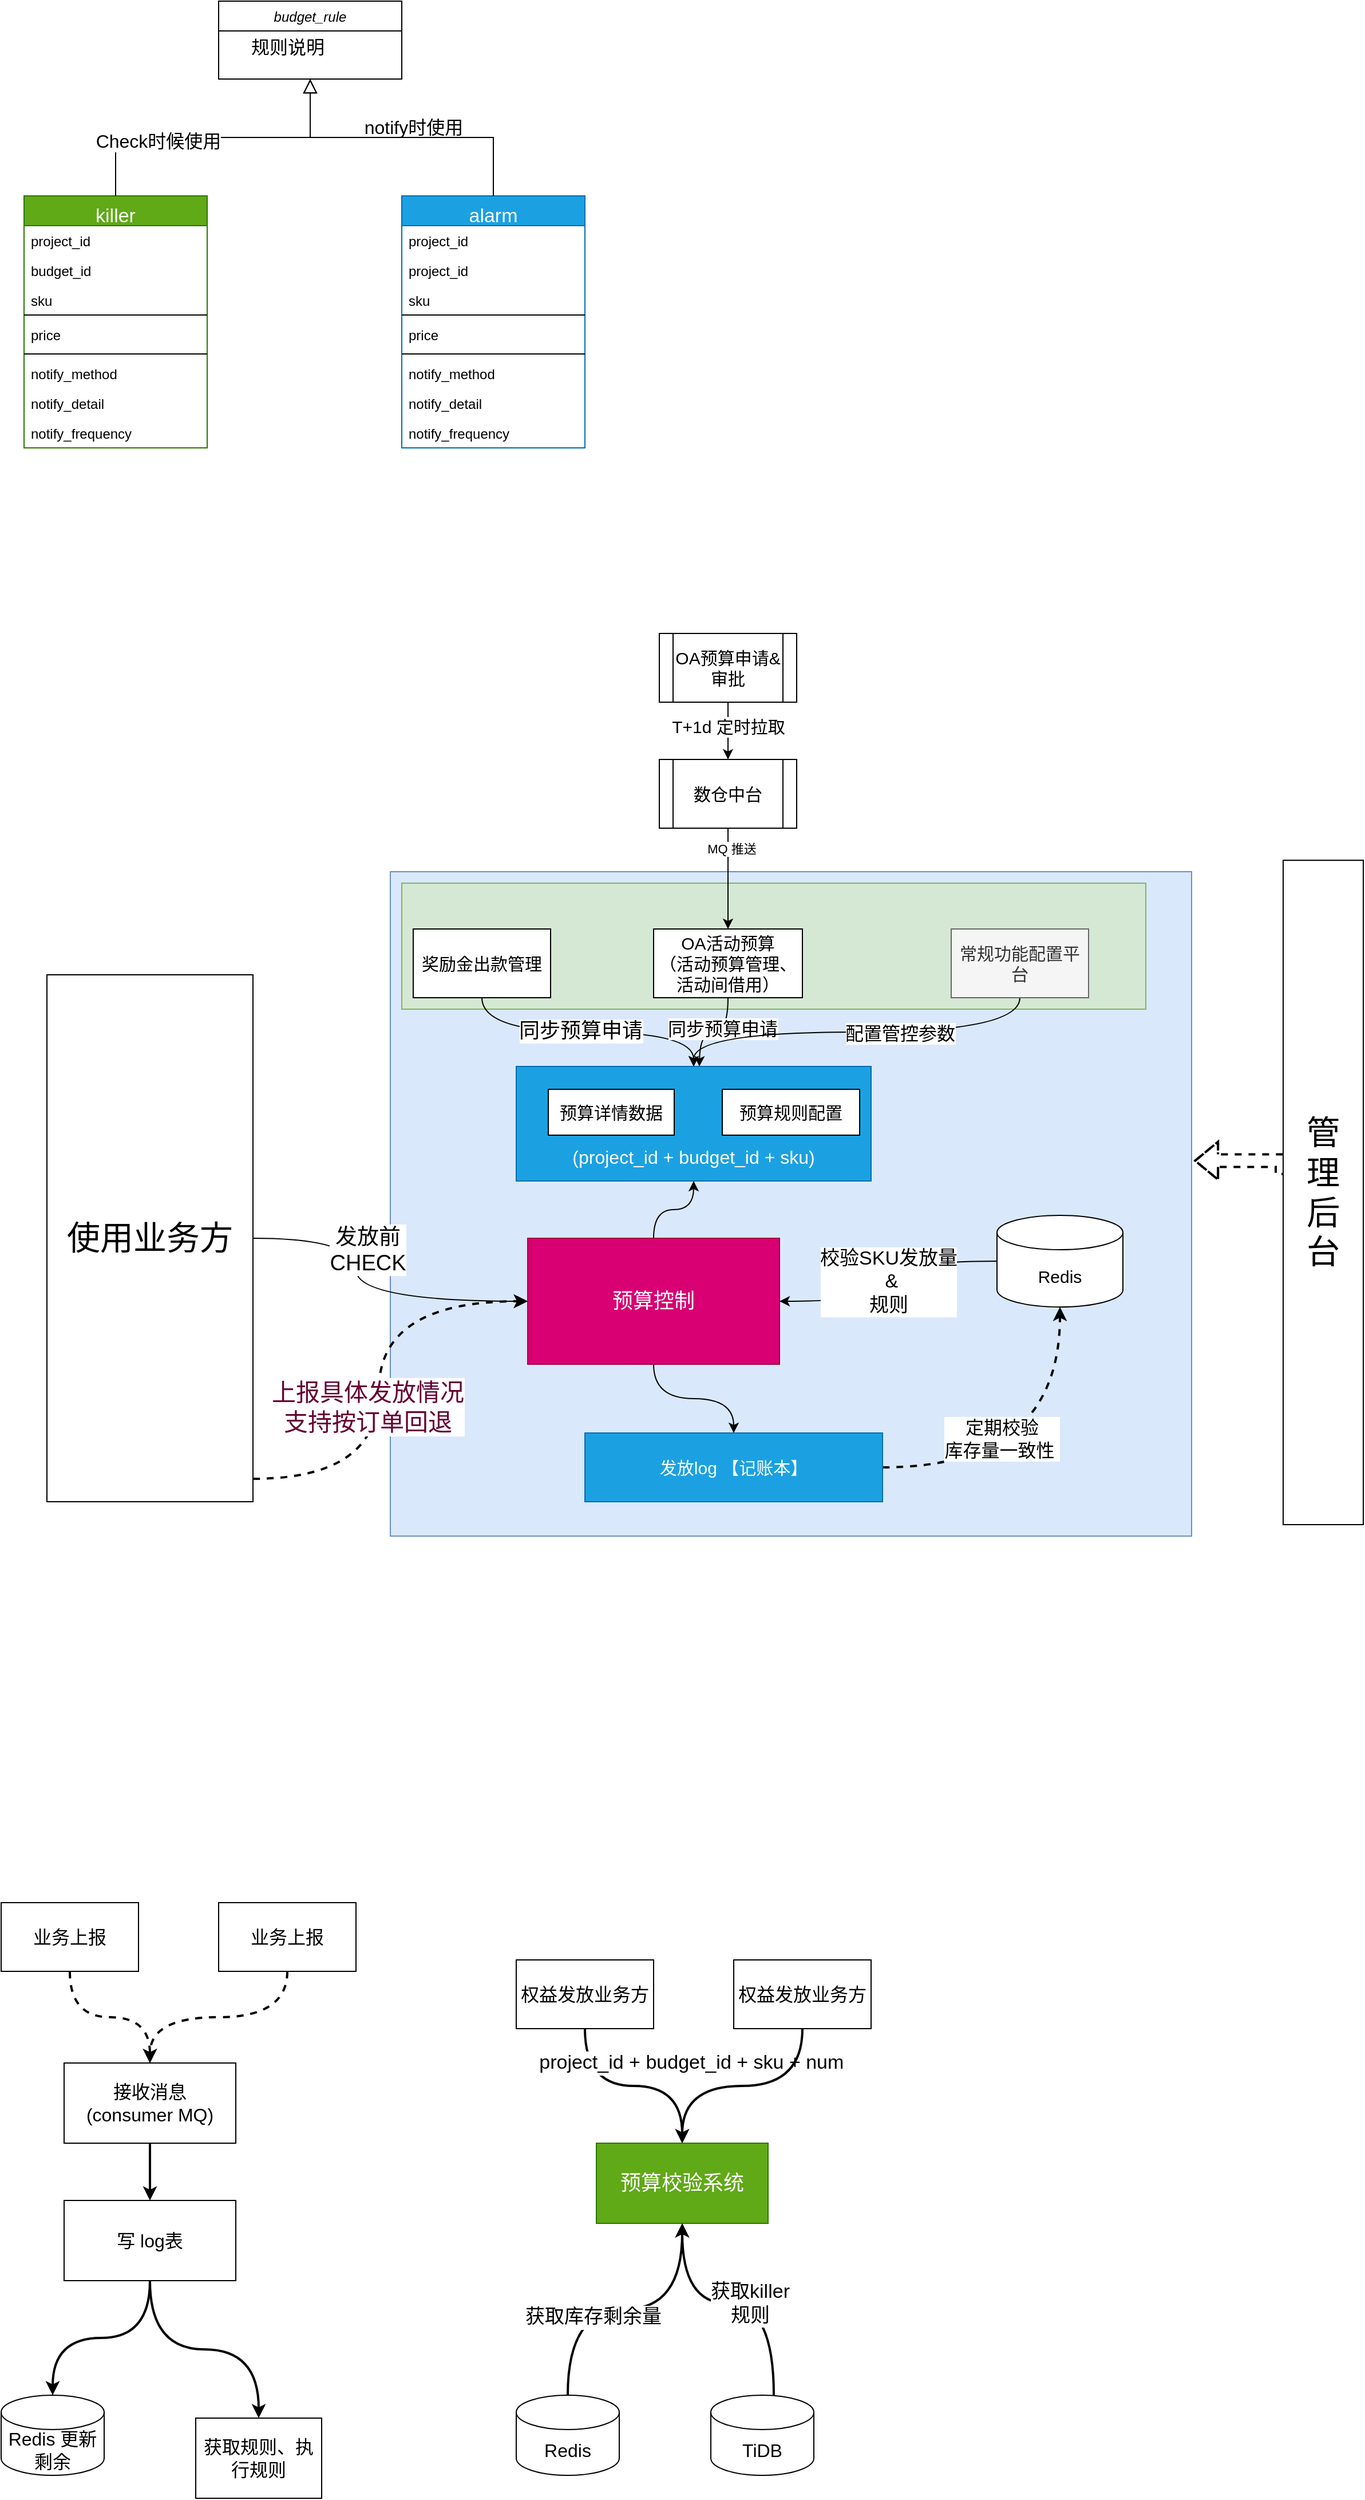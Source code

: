 <mxfile version="14.9.7" type="github">
  <diagram id="a2Y29zHC_EVM1_6E2UDm" name="Page-1">
    <mxGraphModel dx="690" dy="908" grid="1" gridSize="10" guides="1" tooltips="1" connect="1" arrows="1" fold="1" page="1" pageScale="1" pageWidth="827" pageHeight="1169" math="0" shadow="0">
      <root>
        <mxCell id="0" />
        <mxCell id="1" parent="0" />
        <mxCell id="GCy-NUg-l58ztebUrBJ1-1" value="killer" style="swimlane;fontStyle=0;align=center;verticalAlign=top;childLayout=stackLayout;horizontal=1;startSize=26;horizontalStack=0;resizeParent=1;resizeLast=0;collapsible=1;marginBottom=0;rounded=0;shadow=0;strokeWidth=1;fillColor=#60a917;strokeColor=#2D7600;fontColor=#ffffff;fontSize=17;" vertex="1" parent="1">
          <mxGeometry x="310" y="370" width="160" height="220" as="geometry">
            <mxRectangle x="130" y="380" width="160" height="26" as="alternateBounds" />
          </mxGeometry>
        </mxCell>
        <mxCell id="GCy-NUg-l58ztebUrBJ1-2" value="project_id" style="text;align=left;verticalAlign=top;spacingLeft=4;spacingRight=4;overflow=hidden;rotatable=0;points=[[0,0.5],[1,0.5]];portConstraint=eastwest;" vertex="1" parent="GCy-NUg-l58ztebUrBJ1-1">
          <mxGeometry y="26" width="160" height="26" as="geometry" />
        </mxCell>
        <mxCell id="GCy-NUg-l58ztebUrBJ1-3" value="budget_id" style="text;align=left;verticalAlign=top;spacingLeft=4;spacingRight=4;overflow=hidden;rotatable=0;points=[[0,0.5],[1,0.5]];portConstraint=eastwest;rounded=0;shadow=0;html=0;" vertex="1" parent="GCy-NUg-l58ztebUrBJ1-1">
          <mxGeometry y="52" width="160" height="26" as="geometry" />
        </mxCell>
        <mxCell id="GCy-NUg-l58ztebUrBJ1-4" value="sku" style="text;align=left;verticalAlign=top;spacingLeft=4;spacingRight=4;overflow=hidden;rotatable=0;points=[[0,0.5],[1,0.5]];portConstraint=eastwest;rounded=0;shadow=0;html=0;" vertex="1" parent="GCy-NUg-l58ztebUrBJ1-1">
          <mxGeometry y="78" width="160" height="22" as="geometry" />
        </mxCell>
        <mxCell id="GCy-NUg-l58ztebUrBJ1-5" value="" style="line;html=1;strokeWidth=1;align=left;verticalAlign=middle;spacingTop=-1;spacingLeft=3;spacingRight=3;rotatable=0;labelPosition=right;points=[];portConstraint=eastwest;" vertex="1" parent="GCy-NUg-l58ztebUrBJ1-1">
          <mxGeometry y="100" width="160" height="8" as="geometry" />
        </mxCell>
        <mxCell id="GCy-NUg-l58ztebUrBJ1-6" value="price" style="text;align=left;verticalAlign=top;spacingLeft=4;spacingRight=4;overflow=hidden;rotatable=0;points=[[0,0.5],[1,0.5]];portConstraint=eastwest;rounded=0;shadow=0;html=0;" vertex="1" parent="GCy-NUg-l58ztebUrBJ1-1">
          <mxGeometry y="108" width="160" height="26" as="geometry" />
        </mxCell>
        <mxCell id="GCy-NUg-l58ztebUrBJ1-7" value="" style="line;html=1;strokeWidth=1;align=left;verticalAlign=middle;spacingTop=-1;spacingLeft=3;spacingRight=3;rotatable=0;labelPosition=right;points=[];portConstraint=eastwest;" vertex="1" parent="GCy-NUg-l58ztebUrBJ1-1">
          <mxGeometry y="134" width="160" height="8" as="geometry" />
        </mxCell>
        <mxCell id="GCy-NUg-l58ztebUrBJ1-8" value="notify_method" style="text;align=left;verticalAlign=top;spacingLeft=4;spacingRight=4;overflow=hidden;rotatable=0;points=[[0,0.5],[1,0.5]];portConstraint=eastwest;rounded=0;shadow=0;html=0;" vertex="1" parent="GCy-NUg-l58ztebUrBJ1-1">
          <mxGeometry y="142" width="160" height="26" as="geometry" />
        </mxCell>
        <mxCell id="GCy-NUg-l58ztebUrBJ1-9" value="notify_detail" style="text;align=left;verticalAlign=top;spacingLeft=4;spacingRight=4;overflow=hidden;rotatable=0;points=[[0,0.5],[1,0.5]];portConstraint=eastwest;rounded=0;shadow=0;html=0;" vertex="1" parent="GCy-NUg-l58ztebUrBJ1-1">
          <mxGeometry y="168" width="160" height="26" as="geometry" />
        </mxCell>
        <mxCell id="GCy-NUg-l58ztebUrBJ1-10" value="notify_frequency" style="text;align=left;verticalAlign=top;spacingLeft=4;spacingRight=4;overflow=hidden;rotatable=0;points=[[0,0.5],[1,0.5]];portConstraint=eastwest;rounded=0;shadow=0;html=0;" vertex="1" parent="GCy-NUg-l58ztebUrBJ1-1">
          <mxGeometry y="194" width="160" height="26" as="geometry" />
        </mxCell>
        <mxCell id="GCy-NUg-l58ztebUrBJ1-11" value="alarm" style="swimlane;fontStyle=0;align=center;verticalAlign=top;childLayout=stackLayout;horizontal=1;startSize=26;horizontalStack=0;resizeParent=1;resizeLast=0;collapsible=1;marginBottom=0;rounded=0;shadow=0;strokeWidth=1;fillColor=#1ba1e2;strokeColor=#006EAF;fontColor=#ffffff;fontSize=17;" vertex="1" parent="1">
          <mxGeometry x="640" y="370" width="160" height="220" as="geometry">
            <mxRectangle x="330" y="360" width="170" height="26" as="alternateBounds" />
          </mxGeometry>
        </mxCell>
        <mxCell id="GCy-NUg-l58ztebUrBJ1-12" value="project_id" style="text;align=left;verticalAlign=top;spacingLeft=4;spacingRight=4;overflow=hidden;rotatable=0;points=[[0,0.5],[1,0.5]];portConstraint=eastwest;rounded=0;shadow=0;html=0;" vertex="1" parent="GCy-NUg-l58ztebUrBJ1-11">
          <mxGeometry y="26" width="160" height="26" as="geometry" />
        </mxCell>
        <mxCell id="GCy-NUg-l58ztebUrBJ1-13" value="project_id" style="text;align=left;verticalAlign=top;spacingLeft=4;spacingRight=4;overflow=hidden;rotatable=0;points=[[0,0.5],[1,0.5]];portConstraint=eastwest;" vertex="1" parent="GCy-NUg-l58ztebUrBJ1-11">
          <mxGeometry y="52" width="160" height="26" as="geometry" />
        </mxCell>
        <mxCell id="GCy-NUg-l58ztebUrBJ1-14" value="sku" style="text;align=left;verticalAlign=top;spacingLeft=4;spacingRight=4;overflow=hidden;rotatable=0;points=[[0,0.5],[1,0.5]];portConstraint=eastwest;rounded=0;shadow=0;html=0;" vertex="1" parent="GCy-NUg-l58ztebUrBJ1-11">
          <mxGeometry y="78" width="160" height="22" as="geometry" />
        </mxCell>
        <mxCell id="GCy-NUg-l58ztebUrBJ1-15" value="" style="line;html=1;strokeWidth=1;align=left;verticalAlign=middle;spacingTop=-1;spacingLeft=3;spacingRight=3;rotatable=0;labelPosition=right;points=[];portConstraint=eastwest;" vertex="1" parent="GCy-NUg-l58ztebUrBJ1-11">
          <mxGeometry y="100" width="160" height="8" as="geometry" />
        </mxCell>
        <mxCell id="GCy-NUg-l58ztebUrBJ1-16" value="price" style="text;align=left;verticalAlign=top;spacingLeft=4;spacingRight=4;overflow=hidden;rotatable=0;points=[[0,0.5],[1,0.5]];portConstraint=eastwest;rounded=0;shadow=0;html=0;" vertex="1" parent="GCy-NUg-l58ztebUrBJ1-11">
          <mxGeometry y="108" width="160" height="26" as="geometry" />
        </mxCell>
        <mxCell id="GCy-NUg-l58ztebUrBJ1-17" value="" style="line;html=1;strokeWidth=1;align=left;verticalAlign=middle;spacingTop=-1;spacingLeft=3;spacingRight=3;rotatable=0;labelPosition=right;points=[];portConstraint=eastwest;" vertex="1" parent="GCy-NUg-l58ztebUrBJ1-11">
          <mxGeometry y="134" width="160" height="8" as="geometry" />
        </mxCell>
        <mxCell id="GCy-NUg-l58ztebUrBJ1-18" value="notify_method" style="text;align=left;verticalAlign=top;spacingLeft=4;spacingRight=4;overflow=hidden;rotatable=0;points=[[0,0.5],[1,0.5]];portConstraint=eastwest;rounded=0;shadow=0;html=0;" vertex="1" parent="GCy-NUg-l58ztebUrBJ1-11">
          <mxGeometry y="142" width="160" height="26" as="geometry" />
        </mxCell>
        <mxCell id="GCy-NUg-l58ztebUrBJ1-19" value="notify_detail" style="text;align=left;verticalAlign=top;spacingLeft=4;spacingRight=4;overflow=hidden;rotatable=0;points=[[0,0.5],[1,0.5]];portConstraint=eastwest;rounded=0;shadow=0;html=0;" vertex="1" parent="GCy-NUg-l58ztebUrBJ1-11">
          <mxGeometry y="168" width="160" height="26" as="geometry" />
        </mxCell>
        <mxCell id="GCy-NUg-l58ztebUrBJ1-20" value="notify_frequency" style="text;align=left;verticalAlign=top;spacingLeft=4;spacingRight=4;overflow=hidden;rotatable=0;points=[[0,0.5],[1,0.5]];portConstraint=eastwest;rounded=0;shadow=0;html=0;" vertex="1" parent="GCy-NUg-l58ztebUrBJ1-11">
          <mxGeometry y="194" width="160" height="26" as="geometry" />
        </mxCell>
        <mxCell id="GCy-NUg-l58ztebUrBJ1-21" value="" style="rounded=0;whiteSpace=wrap;html=1;fillColor=#dae8fc;strokeColor=#6c8ebf;" vertex="1" parent="1">
          <mxGeometry x="630" y="960" width="700" height="580" as="geometry" />
        </mxCell>
        <mxCell id="GCy-NUg-l58ztebUrBJ1-22" value="" style="rounded=0;whiteSpace=wrap;html=1;fontSize=16;fillColor=#d5e8d4;strokeColor=#82b366;" vertex="1" parent="1">
          <mxGeometry x="640" y="970" width="650" height="110" as="geometry" />
        </mxCell>
        <mxCell id="GCy-NUg-l58ztebUrBJ1-23" value="budget_rule" style="swimlane;fontStyle=2;align=center;verticalAlign=top;childLayout=stackLayout;horizontal=1;startSize=26;horizontalStack=0;resizeParent=1;resizeLast=0;collapsible=1;marginBottom=0;rounded=0;shadow=0;strokeWidth=1;" vertex="1" parent="1">
          <mxGeometry x="480" y="200" width="160" height="68" as="geometry">
            <mxRectangle x="220" y="120" width="160" height="26" as="alternateBounds" />
          </mxGeometry>
        </mxCell>
        <mxCell id="GCy-NUg-l58ztebUrBJ1-24" value="" style="endArrow=block;endSize=10;endFill=0;shadow=0;strokeWidth=1;rounded=0;edgeStyle=elbowEdgeStyle;elbow=vertical;" edge="1" parent="1" source="GCy-NUg-l58ztebUrBJ1-1" target="GCy-NUg-l58ztebUrBJ1-23">
          <mxGeometry width="160" relative="1" as="geometry">
            <mxPoint x="460" y="213" as="sourcePoint" />
            <mxPoint x="460" y="213" as="targetPoint" />
          </mxGeometry>
        </mxCell>
        <mxCell id="GCy-NUg-l58ztebUrBJ1-25" value="Check时候使用" style="edgeLabel;html=1;align=center;verticalAlign=middle;resizable=0;points=[];fontSize=16;" vertex="1" connectable="0" parent="GCy-NUg-l58ztebUrBJ1-24">
          <mxGeometry x="-0.353" y="-3" relative="1" as="geometry">
            <mxPoint as="offset" />
          </mxGeometry>
        </mxCell>
        <mxCell id="GCy-NUg-l58ztebUrBJ1-26" value="" style="endArrow=block;endSize=10;endFill=0;shadow=0;strokeWidth=1;rounded=0;edgeStyle=elbowEdgeStyle;elbow=vertical;" edge="1" parent="1" source="GCy-NUg-l58ztebUrBJ1-11" target="GCy-NUg-l58ztebUrBJ1-23">
          <mxGeometry width="160" relative="1" as="geometry">
            <mxPoint x="470" y="383" as="sourcePoint" />
            <mxPoint x="570" y="281" as="targetPoint" />
          </mxGeometry>
        </mxCell>
        <mxCell id="GCy-NUg-l58ztebUrBJ1-27" style="edgeStyle=orthogonalEdgeStyle;curved=1;rounded=0;orthogonalLoop=1;jettySize=auto;html=1;" edge="1" parent="1" source="GCy-NUg-l58ztebUrBJ1-29" target="GCy-NUg-l58ztebUrBJ1-41">
          <mxGeometry relative="1" as="geometry" />
        </mxCell>
        <mxCell id="GCy-NUg-l58ztebUrBJ1-28" value="&lt;font style=&quot;font-size: 18px&quot;&gt;同步预算申请&lt;/font&gt;" style="edgeLabel;html=1;align=center;verticalAlign=middle;resizable=0;points=[];" vertex="1" connectable="0" parent="GCy-NUg-l58ztebUrBJ1-27">
          <mxGeometry x="-0.053" y="1" relative="1" as="geometry">
            <mxPoint as="offset" />
          </mxGeometry>
        </mxCell>
        <mxCell id="GCy-NUg-l58ztebUrBJ1-29" value="&lt;font style=&quot;font-size: 15px&quot;&gt;奖励金出款管理&lt;/font&gt;" style="rounded=0;whiteSpace=wrap;html=1;" vertex="1" parent="1">
          <mxGeometry x="650" y="1010" width="120" height="60" as="geometry" />
        </mxCell>
        <mxCell id="GCy-NUg-l58ztebUrBJ1-30" style="edgeStyle=orthogonalEdgeStyle;curved=1;rounded=0;orthogonalLoop=1;jettySize=auto;html=1;" edge="1" parent="1" source="GCy-NUg-l58ztebUrBJ1-32">
          <mxGeometry relative="1" as="geometry">
            <mxPoint x="900" y="1130" as="targetPoint" />
          </mxGeometry>
        </mxCell>
        <mxCell id="GCy-NUg-l58ztebUrBJ1-31" value="&lt;font style=&quot;font-size: 16px&quot;&gt;同步预算申请&lt;/font&gt;" style="edgeLabel;html=1;align=center;verticalAlign=middle;resizable=0;points=[];" vertex="1" connectable="0" parent="GCy-NUg-l58ztebUrBJ1-30">
          <mxGeometry x="-0.375" y="-5" relative="1" as="geometry">
            <mxPoint as="offset" />
          </mxGeometry>
        </mxCell>
        <mxCell id="GCy-NUg-l58ztebUrBJ1-32" value="&lt;font style=&quot;font-size: 15px&quot;&gt;OA活动预算&lt;br&gt;（活动预算管理、&lt;br&gt;活动间借用）&lt;/font&gt;" style="rounded=0;whiteSpace=wrap;html=1;" vertex="1" parent="1">
          <mxGeometry x="860" y="1010" width="130" height="60" as="geometry" />
        </mxCell>
        <mxCell id="GCy-NUg-l58ztebUrBJ1-33" style="edgeStyle=orthogonalEdgeStyle;rounded=0;orthogonalLoop=1;jettySize=auto;html=1;entryX=0.5;entryY=0;entryDx=0;entryDy=0;" edge="1" parent="1" source="GCy-NUg-l58ztebUrBJ1-35" target="GCy-NUg-l58ztebUrBJ1-32">
          <mxGeometry relative="1" as="geometry" />
        </mxCell>
        <mxCell id="GCy-NUg-l58ztebUrBJ1-34" value="MQ 推送" style="edgeLabel;html=1;align=center;verticalAlign=middle;resizable=0;points=[];" vertex="1" connectable="0" parent="GCy-NUg-l58ztebUrBJ1-33">
          <mxGeometry x="-0.067" y="2" relative="1" as="geometry">
            <mxPoint x="1" y="-23" as="offset" />
          </mxGeometry>
        </mxCell>
        <mxCell id="GCy-NUg-l58ztebUrBJ1-35" value="&lt;font style=&quot;font-size: 15px&quot;&gt;数仓中台&lt;/font&gt;" style="shape=process;whiteSpace=wrap;html=1;backgroundOutline=1;" vertex="1" parent="1">
          <mxGeometry x="865" y="862" width="120" height="60" as="geometry" />
        </mxCell>
        <mxCell id="GCy-NUg-l58ztebUrBJ1-36" style="edgeStyle=orthogonalEdgeStyle;rounded=0;orthogonalLoop=1;jettySize=auto;html=1;" edge="1" parent="1" source="GCy-NUg-l58ztebUrBJ1-38" target="GCy-NUg-l58ztebUrBJ1-35">
          <mxGeometry relative="1" as="geometry" />
        </mxCell>
        <mxCell id="GCy-NUg-l58ztebUrBJ1-37" value="&lt;font style=&quot;font-size: 15px&quot;&gt;T+1d 定时拉取&lt;/font&gt;" style="edgeLabel;html=1;align=center;verticalAlign=middle;resizable=0;points=[];" vertex="1" connectable="0" parent="GCy-NUg-l58ztebUrBJ1-36">
          <mxGeometry x="-0.16" relative="1" as="geometry">
            <mxPoint as="offset" />
          </mxGeometry>
        </mxCell>
        <mxCell id="GCy-NUg-l58ztebUrBJ1-38" value="&lt;font style=&quot;font-size: 15px&quot;&gt;OA预算申请&amp;amp;审批&lt;/font&gt;" style="shape=process;whiteSpace=wrap;html=1;backgroundOutline=1;" vertex="1" parent="1">
          <mxGeometry x="865" y="752" width="120" height="60" as="geometry" />
        </mxCell>
        <mxCell id="GCy-NUg-l58ztebUrBJ1-39" style="edgeStyle=orthogonalEdgeStyle;curved=1;rounded=0;orthogonalLoop=1;jettySize=auto;html=1;fontSize=16;dashed=1;strokeWidth=2;exitX=1;exitY=0.5;exitDx=0;exitDy=0;" edge="1" parent="1" source="GCy-NUg-l58ztebUrBJ1-42" target="GCy-NUg-l58ztebUrBJ1-53">
          <mxGeometry relative="1" as="geometry" />
        </mxCell>
        <mxCell id="GCy-NUg-l58ztebUrBJ1-40" value="定期校验&lt;br&gt;库存量一致性&amp;nbsp;" style="edgeLabel;html=1;align=center;verticalAlign=middle;resizable=0;points=[];fontSize=16;" vertex="1" connectable="0" parent="GCy-NUg-l58ztebUrBJ1-39">
          <mxGeometry x="-0.295" y="25" relative="1" as="geometry">
            <mxPoint as="offset" />
          </mxGeometry>
        </mxCell>
        <mxCell id="GCy-NUg-l58ztebUrBJ1-41" value="&lt;font style=&quot;font-size: 16px&quot;&gt;&amp;nbsp;&lt;br&gt;&lt;br&gt;&lt;br&gt;(project_id + budget_id + sku)&lt;/font&gt;" style="rounded=0;whiteSpace=wrap;html=1;fillColor=#1ba1e2;strokeColor=#006EAF;fontColor=#ffffff;" vertex="1" parent="1">
          <mxGeometry x="740" y="1130" width="310" height="100" as="geometry" />
        </mxCell>
        <mxCell id="GCy-NUg-l58ztebUrBJ1-42" value="&lt;font style=&quot;font-size: 15px&quot;&gt;发放log 【记账本】&lt;/font&gt;" style="rounded=0;whiteSpace=wrap;html=1;fillColor=#1ba1e2;strokeColor=#006EAF;fontColor=#ffffff;" vertex="1" parent="1">
          <mxGeometry x="800" y="1450" width="260" height="60" as="geometry" />
        </mxCell>
        <mxCell id="GCy-NUg-l58ztebUrBJ1-43" value="&lt;font style=&quot;font-size: 19px&quot;&gt;发放前&lt;br&gt;CHECK&lt;/font&gt;" style="edgeStyle=orthogonalEdgeStyle;rounded=0;orthogonalLoop=1;jettySize=auto;html=1;entryX=0;entryY=0.5;entryDx=0;entryDy=0;curved=1;" edge="1" parent="1" source="GCy-NUg-l58ztebUrBJ1-46" target="GCy-NUg-l58ztebUrBJ1-51">
          <mxGeometry x="-0.39" y="-14" relative="1" as="geometry">
            <Array as="points">
              <mxPoint x="600" y="1280" />
              <mxPoint x="600" y="1335" />
            </Array>
            <mxPoint x="24" y="10" as="offset" />
          </mxGeometry>
        </mxCell>
        <mxCell id="GCy-NUg-l58ztebUrBJ1-44" style="edgeStyle=orthogonalEdgeStyle;curved=1;rounded=0;orthogonalLoop=1;jettySize=auto;html=1;entryX=0;entryY=0.5;entryDx=0;entryDy=0;dashed=1;strokeWidth=2;" edge="1" parent="1" source="GCy-NUg-l58ztebUrBJ1-46" target="GCy-NUg-l58ztebUrBJ1-51">
          <mxGeometry relative="1" as="geometry">
            <Array as="points">
              <mxPoint x="620" y="1490" />
              <mxPoint x="620" y="1335" />
            </Array>
          </mxGeometry>
        </mxCell>
        <mxCell id="GCy-NUg-l58ztebUrBJ1-45" value="&lt;font style=&quot;font-size: 21px&quot; color=&quot;#660033&quot;&gt;上报具体发放情况&lt;br&gt;支持按订单回退&lt;/font&gt;" style="edgeLabel;html=1;align=center;verticalAlign=middle;resizable=0;points=[];" vertex="1" connectable="0" parent="GCy-NUg-l58ztebUrBJ1-44">
          <mxGeometry x="-0.134" y="2" relative="1" as="geometry">
            <mxPoint x="-8" y="-2" as="offset" />
          </mxGeometry>
        </mxCell>
        <mxCell id="GCy-NUg-l58ztebUrBJ1-46" value="&lt;font style=&quot;font-size: 29px&quot;&gt;使用业务方&lt;/font&gt;" style="rounded=0;whiteSpace=wrap;html=1;" vertex="1" parent="1">
          <mxGeometry x="330" y="1050" width="180" height="460" as="geometry" />
        </mxCell>
        <mxCell id="GCy-NUg-l58ztebUrBJ1-47" value="&lt;span&gt;&lt;font style=&quot;font-size: 15px&quot;&gt;预算详情数据&lt;/font&gt;&lt;/span&gt;" style="rounded=0;whiteSpace=wrap;html=1;" vertex="1" parent="1">
          <mxGeometry x="768" y="1150" width="110" height="40" as="geometry" />
        </mxCell>
        <mxCell id="GCy-NUg-l58ztebUrBJ1-48" value="&lt;span&gt;&lt;font style=&quot;font-size: 15px&quot;&gt;预算规则配置&lt;/font&gt;&lt;/span&gt;" style="rounded=0;whiteSpace=wrap;html=1;" vertex="1" parent="1">
          <mxGeometry x="920" y="1150" width="120" height="40" as="geometry" />
        </mxCell>
        <mxCell id="GCy-NUg-l58ztebUrBJ1-49" style="edgeStyle=orthogonalEdgeStyle;curved=1;rounded=0;orthogonalLoop=1;jettySize=auto;html=1;" edge="1" parent="1" source="GCy-NUg-l58ztebUrBJ1-51" target="GCy-NUg-l58ztebUrBJ1-41">
          <mxGeometry relative="1" as="geometry" />
        </mxCell>
        <mxCell id="GCy-NUg-l58ztebUrBJ1-50" style="edgeStyle=orthogonalEdgeStyle;curved=1;rounded=0;orthogonalLoop=1;jettySize=auto;html=1;" edge="1" parent="1" source="GCy-NUg-l58ztebUrBJ1-51" target="GCy-NUg-l58ztebUrBJ1-42">
          <mxGeometry relative="1" as="geometry" />
        </mxCell>
        <mxCell id="GCy-NUg-l58ztebUrBJ1-51" value="&lt;font style=&quot;font-size: 18px&quot;&gt;预算控制&lt;/font&gt;" style="rounded=0;whiteSpace=wrap;html=1;fillColor=#d80073;strokeColor=#A50040;fontColor=#ffffff;" vertex="1" parent="1">
          <mxGeometry x="750" y="1280" width="220" height="110" as="geometry" />
        </mxCell>
        <mxCell id="GCy-NUg-l58ztebUrBJ1-52" value="&lt;span style=&quot;font-size: 17px&quot;&gt;校验SKU发放量&lt;br&gt;&amp;nbsp;&amp;amp; &lt;br&gt;规则&lt;br&gt;&lt;/span&gt;" style="edgeStyle=orthogonalEdgeStyle;curved=1;rounded=0;orthogonalLoop=1;jettySize=auto;html=1;entryX=1;entryY=0.5;entryDx=0;entryDy=0;" edge="1" parent="1" source="GCy-NUg-l58ztebUrBJ1-53" target="GCy-NUg-l58ztebUrBJ1-51">
          <mxGeometry relative="1" as="geometry" />
        </mxCell>
        <mxCell id="GCy-NUg-l58ztebUrBJ1-53" value="&lt;font style=&quot;font-size: 15px&quot;&gt;Redis&lt;/font&gt;" style="shape=cylinder3;whiteSpace=wrap;html=1;boundedLbl=1;backgroundOutline=1;size=15;" vertex="1" parent="1">
          <mxGeometry x="1160" y="1260" width="110" height="80" as="geometry" />
        </mxCell>
        <mxCell id="GCy-NUg-l58ztebUrBJ1-54" style="edgeStyle=orthogonalEdgeStyle;curved=1;rounded=0;orthogonalLoop=1;jettySize=auto;html=1;" edge="1" parent="1" source="GCy-NUg-l58ztebUrBJ1-56" target="GCy-NUg-l58ztebUrBJ1-41">
          <mxGeometry relative="1" as="geometry">
            <Array as="points">
              <mxPoint x="1180" y="1100" />
              <mxPoint x="895" y="1100" />
            </Array>
          </mxGeometry>
        </mxCell>
        <mxCell id="GCy-NUg-l58ztebUrBJ1-55" value="配置管控参数" style="edgeLabel;html=1;align=center;verticalAlign=middle;resizable=0;points=[];fontSize=16;" vertex="1" connectable="0" parent="GCy-NUg-l58ztebUrBJ1-54">
          <mxGeometry x="-0.217" y="1" relative="1" as="geometry">
            <mxPoint as="offset" />
          </mxGeometry>
        </mxCell>
        <mxCell id="GCy-NUg-l58ztebUrBJ1-56" value="&lt;font style=&quot;font-size: 15px&quot;&gt;常规功能配置平台&lt;/font&gt;" style="rounded=0;whiteSpace=wrap;html=1;fillColor=#f5f5f5;strokeColor=#666666;fontColor=#333333;" vertex="1" parent="1">
          <mxGeometry x="1120" y="1010" width="120" height="60" as="geometry" />
        </mxCell>
        <mxCell id="GCy-NUg-l58ztebUrBJ1-57" style="edgeStyle=orthogonalEdgeStyle;curved=1;rounded=0;orthogonalLoop=1;jettySize=auto;html=1;entryX=1.003;entryY=0.435;entryDx=0;entryDy=0;entryPerimeter=0;dashed=1;strokeWidth=2;fontSize=16;shape=flexArrow;exitX=-0.014;exitY=0.474;exitDx=0;exitDy=0;exitPerimeter=0;" edge="1" parent="1" source="GCy-NUg-l58ztebUrBJ1-58" target="GCy-NUg-l58ztebUrBJ1-21">
          <mxGeometry relative="1" as="geometry">
            <Array as="points">
              <mxPoint x="1409" y="1212" />
            </Array>
          </mxGeometry>
        </mxCell>
        <mxCell id="GCy-NUg-l58ztebUrBJ1-58" value="&lt;font style=&quot;font-size: 29px&quot;&gt;管&lt;br&gt;理&lt;br&gt;后&lt;br&gt;台&lt;/font&gt;" style="rounded=0;whiteSpace=wrap;html=1;" vertex="1" parent="1">
          <mxGeometry x="1410" y="950" width="70" height="580" as="geometry" />
        </mxCell>
        <mxCell id="GCy-NUg-l58ztebUrBJ1-59" style="edgeStyle=orthogonalEdgeStyle;curved=1;rounded=0;orthogonalLoop=1;jettySize=auto;html=1;exitX=0.5;exitY=1;exitDx=0;exitDy=0;entryX=0.5;entryY=0;entryDx=0;entryDy=0;strokeWidth=2;fontSize=16;dashed=1;" edge="1" parent="1" source="GCy-NUg-l58ztebUrBJ1-60" target="GCy-NUg-l58ztebUrBJ1-62">
          <mxGeometry relative="1" as="geometry" />
        </mxCell>
        <mxCell id="GCy-NUg-l58ztebUrBJ1-60" value="业务上报" style="rounded=0;whiteSpace=wrap;html=1;fontSize=16;" vertex="1" parent="1">
          <mxGeometry x="290" y="1860" width="120" height="60" as="geometry" />
        </mxCell>
        <mxCell id="GCy-NUg-l58ztebUrBJ1-61" style="edgeStyle=orthogonalEdgeStyle;curved=1;rounded=0;orthogonalLoop=1;jettySize=auto;html=1;strokeWidth=2;fontSize=16;" edge="1" parent="1" source="GCy-NUg-l58ztebUrBJ1-62" target="GCy-NUg-l58ztebUrBJ1-65">
          <mxGeometry relative="1" as="geometry" />
        </mxCell>
        <mxCell id="GCy-NUg-l58ztebUrBJ1-62" value="接收消息&lt;br&gt;(consumer MQ)" style="rounded=0;whiteSpace=wrap;html=1;fontSize=16;" vertex="1" parent="1">
          <mxGeometry x="345" y="2000" width="150" height="70" as="geometry" />
        </mxCell>
        <mxCell id="GCy-NUg-l58ztebUrBJ1-63" style="edgeStyle=orthogonalEdgeStyle;curved=1;rounded=0;orthogonalLoop=1;jettySize=auto;html=1;strokeWidth=2;fontSize=16;" edge="1" parent="1" source="GCy-NUg-l58ztebUrBJ1-65" target="GCy-NUg-l58ztebUrBJ1-67">
          <mxGeometry relative="1" as="geometry" />
        </mxCell>
        <mxCell id="GCy-NUg-l58ztebUrBJ1-64" style="edgeStyle=orthogonalEdgeStyle;curved=1;rounded=0;orthogonalLoop=1;jettySize=auto;html=1;entryX=0.5;entryY=0;entryDx=0;entryDy=0;strokeWidth=2;fontSize=16;exitX=0.5;exitY=1;exitDx=0;exitDy=0;" edge="1" parent="1" source="GCy-NUg-l58ztebUrBJ1-65" target="GCy-NUg-l58ztebUrBJ1-66">
          <mxGeometry relative="1" as="geometry" />
        </mxCell>
        <mxCell id="GCy-NUg-l58ztebUrBJ1-65" value="写 log表" style="rounded=0;whiteSpace=wrap;html=1;fontSize=16;" vertex="1" parent="1">
          <mxGeometry x="345" y="2120" width="150" height="70" as="geometry" />
        </mxCell>
        <mxCell id="GCy-NUg-l58ztebUrBJ1-66" value="获取规则、执行规则" style="rounded=0;whiteSpace=wrap;html=1;fontSize=16;" vertex="1" parent="1">
          <mxGeometry x="460" y="2310" width="110" height="70" as="geometry" />
        </mxCell>
        <mxCell id="GCy-NUg-l58ztebUrBJ1-67" value="Redis 更新剩余" style="shape=cylinder3;whiteSpace=wrap;html=1;boundedLbl=1;backgroundOutline=1;size=15;fontSize=16;" vertex="1" parent="1">
          <mxGeometry x="290" y="2290" width="90" height="70" as="geometry" />
        </mxCell>
        <mxCell id="GCy-NUg-l58ztebUrBJ1-68" style="edgeStyle=orthogonalEdgeStyle;curved=1;rounded=0;orthogonalLoop=1;jettySize=auto;html=1;strokeWidth=2;fontSize=16;exitX=0.5;exitY=1;exitDx=0;exitDy=0;dashed=1;" edge="1" parent="1" source="GCy-NUg-l58ztebUrBJ1-69" target="GCy-NUg-l58ztebUrBJ1-62">
          <mxGeometry relative="1" as="geometry" />
        </mxCell>
        <mxCell id="GCy-NUg-l58ztebUrBJ1-69" value="业务上报" style="rounded=0;whiteSpace=wrap;html=1;fontSize=16;" vertex="1" parent="1">
          <mxGeometry x="480" y="1860" width="120" height="60" as="geometry" />
        </mxCell>
        <mxCell id="GCy-NUg-l58ztebUrBJ1-70" value="notify时使用" style="text;html=1;align=center;verticalAlign=middle;resizable=0;points=[];autosize=1;fontSize=16;" vertex="1" parent="1">
          <mxGeometry x="600" y="300" width="100" height="20" as="geometry" />
        </mxCell>
        <mxCell id="GCy-NUg-l58ztebUrBJ1-71" value="规则说明" style="text;html=1;align=center;verticalAlign=middle;resizable=0;points=[];autosize=1;fontSize=16;" vertex="1" parent="1">
          <mxGeometry x="500" y="230" width="80" height="20" as="geometry" />
        </mxCell>
        <mxCell id="GCy-NUg-l58ztebUrBJ1-72" style="edgeStyle=orthogonalEdgeStyle;curved=1;rounded=0;orthogonalLoop=1;jettySize=auto;html=1;exitX=0.5;exitY=1;exitDx=0;exitDy=0;entryX=0.5;entryY=0;entryDx=0;entryDy=0;strokeWidth=2;fontSize=16;" edge="1" parent="1" source="GCy-NUg-l58ztebUrBJ1-74" target="GCy-NUg-l58ztebUrBJ1-75">
          <mxGeometry relative="1" as="geometry" />
        </mxCell>
        <mxCell id="GCy-NUg-l58ztebUrBJ1-73" value="project_id + budget_id + sku + num&amp;nbsp;" style="edgeLabel;html=1;align=center;verticalAlign=middle;resizable=0;points=[];fontSize=17;" vertex="1" connectable="0" parent="GCy-NUg-l58ztebUrBJ1-72">
          <mxGeometry x="0.103" y="1" relative="1" as="geometry">
            <mxPoint x="43" y="-19" as="offset" />
          </mxGeometry>
        </mxCell>
        <mxCell id="GCy-NUg-l58ztebUrBJ1-74" value="权益发放业务方" style="rounded=0;whiteSpace=wrap;html=1;fontSize=16;" vertex="1" parent="1">
          <mxGeometry x="740" y="1910" width="120" height="60" as="geometry" />
        </mxCell>
        <mxCell id="GCy-NUg-l58ztebUrBJ1-75" value="&lt;font style=&quot;font-size: 18px&quot;&gt;预算校验系统&lt;/font&gt;" style="rounded=0;whiteSpace=wrap;html=1;fontSize=16;fillColor=#60a917;strokeColor=#2D7600;fontColor=#ffffff;" vertex="1" parent="1">
          <mxGeometry x="810" y="2070" width="150" height="70" as="geometry" />
        </mxCell>
        <mxCell id="GCy-NUg-l58ztebUrBJ1-76" value="获取killer&lt;br&gt;规则" style="edgeStyle=orthogonalEdgeStyle;curved=1;rounded=0;orthogonalLoop=1;jettySize=auto;html=1;entryX=0.5;entryY=1;entryDx=0;entryDy=0;strokeWidth=2;fontSize=17;" edge="1" parent="1" source="GCy-NUg-l58ztebUrBJ1-82" target="GCy-NUg-l58ztebUrBJ1-75">
          <mxGeometry x="-0.25" y="15" relative="1" as="geometry">
            <mxPoint x="965" y="2310" as="sourcePoint" />
            <Array as="points">
              <mxPoint x="965" y="2210" />
              <mxPoint x="885" y="2210" />
            </Array>
            <mxPoint x="-15" y="-15" as="offset" />
          </mxGeometry>
        </mxCell>
        <mxCell id="GCy-NUg-l58ztebUrBJ1-77" style="edgeStyle=orthogonalEdgeStyle;curved=1;rounded=0;orthogonalLoop=1;jettySize=auto;html=1;entryX=0.5;entryY=1;entryDx=0;entryDy=0;strokeWidth=2;fontSize=17;" edge="1" parent="1" source="GCy-NUg-l58ztebUrBJ1-79" target="GCy-NUg-l58ztebUrBJ1-75">
          <mxGeometry relative="1" as="geometry" />
        </mxCell>
        <mxCell id="GCy-NUg-l58ztebUrBJ1-78" value="获取库存剩余量" style="edgeLabel;html=1;align=center;verticalAlign=middle;resizable=0;points=[];fontSize=17;" vertex="1" connectable="0" parent="GCy-NUg-l58ztebUrBJ1-77">
          <mxGeometry x="-0.456" y="-22" relative="1" as="geometry">
            <mxPoint as="offset" />
          </mxGeometry>
        </mxCell>
        <mxCell id="GCy-NUg-l58ztebUrBJ1-79" value="Redis" style="shape=cylinder3;whiteSpace=wrap;html=1;boundedLbl=1;backgroundOutline=1;size=15;fontSize=16;" vertex="1" parent="1">
          <mxGeometry x="740" y="2290" width="90" height="70" as="geometry" />
        </mxCell>
        <mxCell id="GCy-NUg-l58ztebUrBJ1-80" style="edgeStyle=orthogonalEdgeStyle;curved=1;rounded=0;orthogonalLoop=1;jettySize=auto;html=1;strokeWidth=2;fontSize=16;exitX=0.5;exitY=1;exitDx=0;exitDy=0;" edge="1" parent="1" source="GCy-NUg-l58ztebUrBJ1-81" target="GCy-NUg-l58ztebUrBJ1-75">
          <mxGeometry relative="1" as="geometry" />
        </mxCell>
        <mxCell id="GCy-NUg-l58ztebUrBJ1-81" value="权益发放业务方" style="rounded=0;whiteSpace=wrap;html=1;fontSize=16;" vertex="1" parent="1">
          <mxGeometry x="930" y="1910" width="120" height="60" as="geometry" />
        </mxCell>
        <mxCell id="GCy-NUg-l58ztebUrBJ1-82" value="TiDB" style="shape=cylinder3;whiteSpace=wrap;html=1;boundedLbl=1;backgroundOutline=1;size=15;fontSize=16;" vertex="1" parent="1">
          <mxGeometry x="910" y="2290" width="90" height="70" as="geometry" />
        </mxCell>
      </root>
    </mxGraphModel>
  </diagram>
</mxfile>
